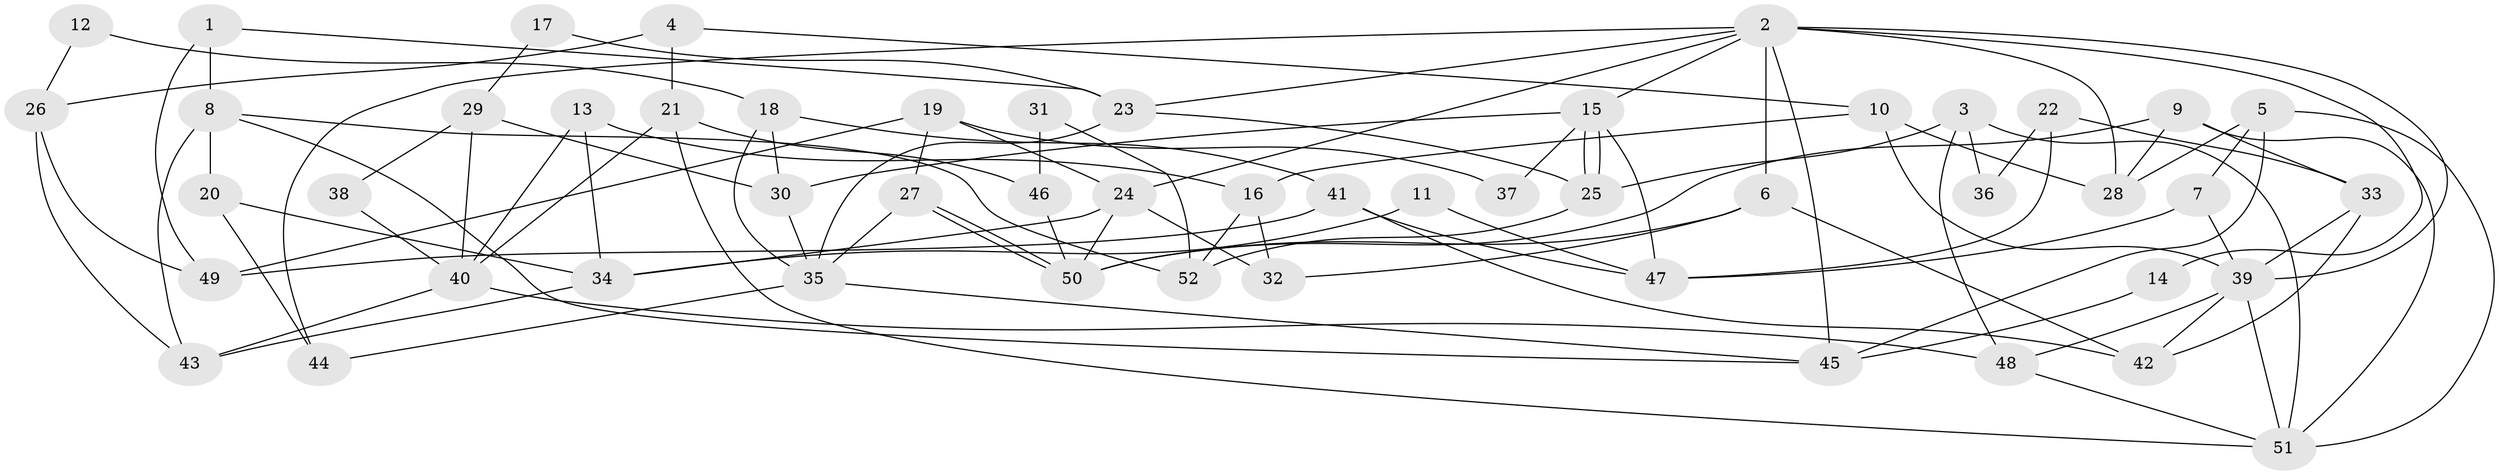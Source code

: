 // Generated by graph-tools (version 1.1) at 2025/50/03/09/25 03:50:05]
// undirected, 52 vertices, 104 edges
graph export_dot {
graph [start="1"]
  node [color=gray90,style=filled];
  1;
  2;
  3;
  4;
  5;
  6;
  7;
  8;
  9;
  10;
  11;
  12;
  13;
  14;
  15;
  16;
  17;
  18;
  19;
  20;
  21;
  22;
  23;
  24;
  25;
  26;
  27;
  28;
  29;
  30;
  31;
  32;
  33;
  34;
  35;
  36;
  37;
  38;
  39;
  40;
  41;
  42;
  43;
  44;
  45;
  46;
  47;
  48;
  49;
  50;
  51;
  52;
  1 -- 23;
  1 -- 8;
  1 -- 49;
  2 -- 6;
  2 -- 23;
  2 -- 14;
  2 -- 15;
  2 -- 24;
  2 -- 28;
  2 -- 39;
  2 -- 44;
  2 -- 45;
  3 -- 25;
  3 -- 48;
  3 -- 36;
  3 -- 51;
  4 -- 26;
  4 -- 21;
  4 -- 10;
  5 -- 28;
  5 -- 51;
  5 -- 7;
  5 -- 45;
  6 -- 50;
  6 -- 42;
  6 -- 32;
  7 -- 39;
  7 -- 47;
  8 -- 45;
  8 -- 43;
  8 -- 20;
  8 -- 52;
  9 -- 50;
  9 -- 28;
  9 -- 33;
  9 -- 51;
  10 -- 39;
  10 -- 16;
  10 -- 28;
  11 -- 34;
  11 -- 47;
  12 -- 26;
  12 -- 18;
  13 -- 34;
  13 -- 16;
  13 -- 40;
  14 -- 45;
  15 -- 25;
  15 -- 25;
  15 -- 30;
  15 -- 37;
  15 -- 47;
  16 -- 32;
  16 -- 52;
  17 -- 29;
  17 -- 23;
  18 -- 41;
  18 -- 35;
  18 -- 30;
  19 -- 27;
  19 -- 49;
  19 -- 24;
  19 -- 37;
  20 -- 44;
  20 -- 34;
  21 -- 40;
  21 -- 51;
  21 -- 46;
  22 -- 47;
  22 -- 33;
  22 -- 36;
  23 -- 35;
  23 -- 25;
  24 -- 32;
  24 -- 34;
  24 -- 50;
  25 -- 52;
  26 -- 49;
  26 -- 43;
  27 -- 35;
  27 -- 50;
  27 -- 50;
  29 -- 30;
  29 -- 40;
  29 -- 38;
  30 -- 35;
  31 -- 52;
  31 -- 46;
  33 -- 39;
  33 -- 42;
  34 -- 43;
  35 -- 45;
  35 -- 44;
  38 -- 40;
  39 -- 51;
  39 -- 42;
  39 -- 48;
  40 -- 48;
  40 -- 43;
  41 -- 47;
  41 -- 42;
  41 -- 49;
  46 -- 50;
  48 -- 51;
}
